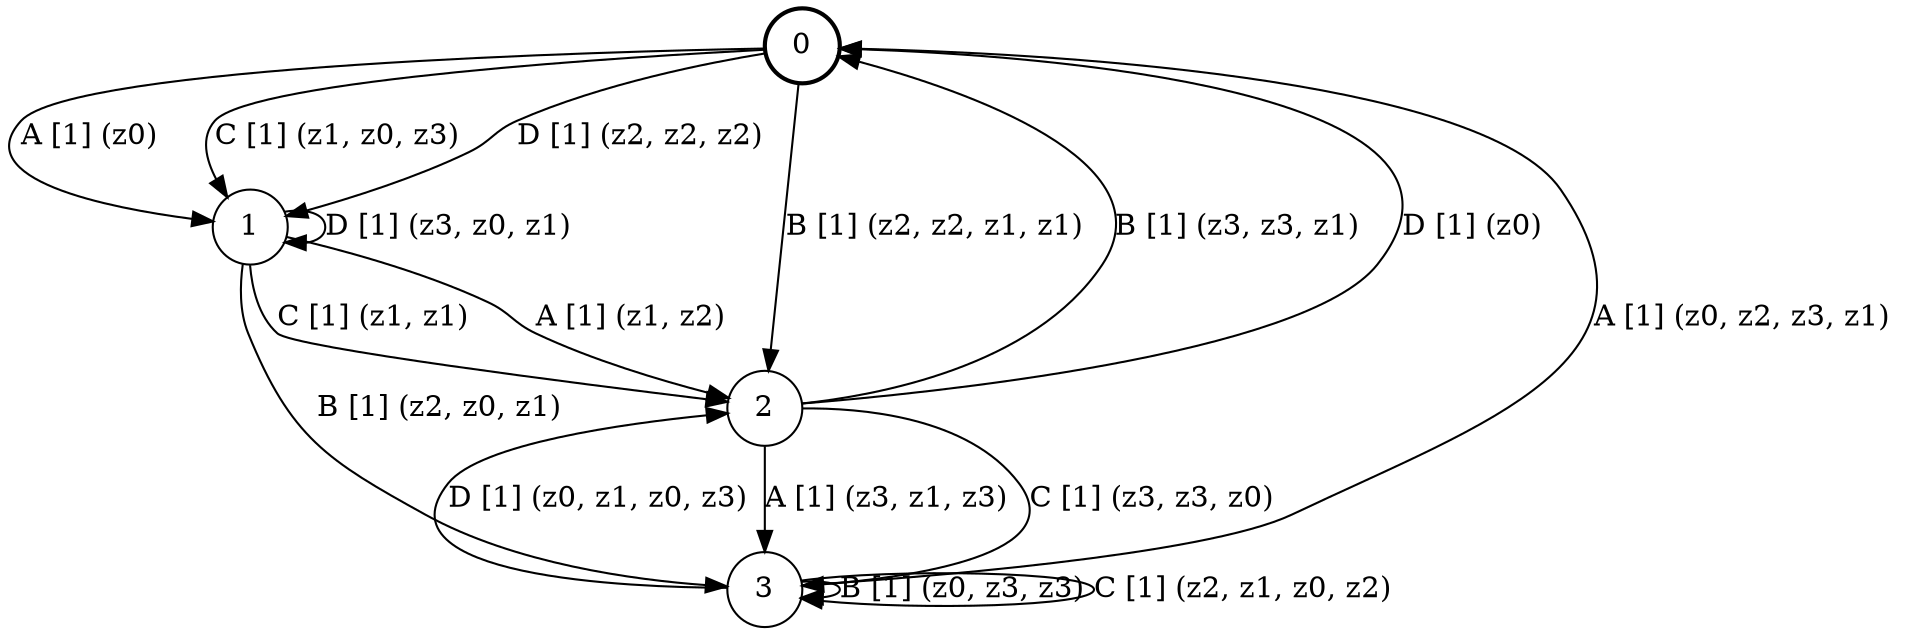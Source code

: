 # generated file, don't try to modify
# command: dot -Tpng <filename> > tree.png
digraph Automaton {
    node [shape = circle];
    0 [style = "bold"];
    0 -> 1 [label = "A [1] (z0) "];
    0 -> 2 [label = "B [1] (z2, z2, z1, z1) "];
    0 -> 1 [label = "C [1] (z1, z0, z3) "];
    0 -> 1 [label = "D [1] (z2, z2, z2) "];
    1 -> 2 [label = "A [1] (z1, z2) "];
    1 -> 3 [label = "B [1] (z2, z0, z1) "];
    1 -> 2 [label = "C [1] (z1, z1) "];
    1 -> 1 [label = "D [1] (z3, z0, z1) "];
    2 -> 3 [label = "A [1] (z3, z1, z3) "];
    2 -> 0 [label = "B [1] (z3, z3, z1) "];
    2 -> 3 [label = "C [1] (z3, z3, z0) "];
    2 -> 0 [label = "D [1] (z0) "];
    3 -> 0 [label = "A [1] (z0, z2, z3, z1) "];
    3 -> 3 [label = "B [1] (z0, z3, z3) "];
    3 -> 3 [label = "C [1] (z2, z1, z0, z2) "];
    3 -> 2 [label = "D [1] (z0, z1, z0, z3) "];
}
